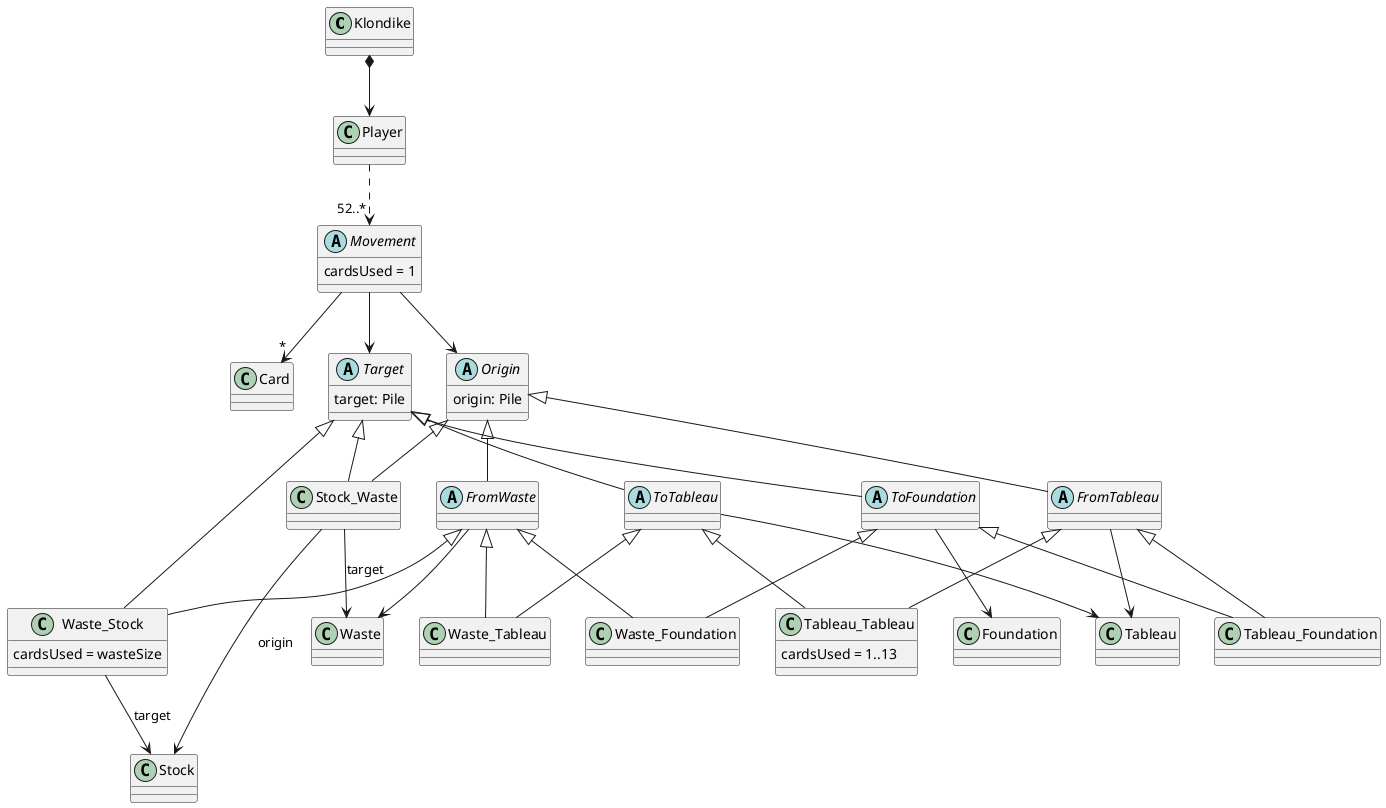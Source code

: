 @startuml

class Klondike
class Player

class Stock
class Waste
class Tableau
class Foundation

class Card

Klondike *-down-> Player
Player .down.> "52..*" Movement

abstract class Movement{
    cardsUsed = 1
}

Movement -down-> Origin
Movement -down-> Target
Movement -down-> "*" Card

abstract class Origin{
    origin: Pile
}

abstract class Target{
    target: Pile
}

abstract class FromWaste
Origin <|-down- FromWaste
FromWaste -down-> Waste

abstract class ToFoundation
Target <|-down- ToFoundation
ToFoundation -down-> Foundation

abstract class FromTableau
Origin <|-down- FromTableau
FromTableau -down-> Tableau

abstract class ToTableau
Target <|-down- ToTableau
ToTableau -down-> Tableau

class Stock_Waste
Origin <|-down- Stock_Waste
Target <|-down- Stock_Waste
Stock_Waste -down-> Stock : origin
Stock_Waste -down-> Waste : target

class Waste_Stock{
    cardsUsed = wasteSize
}
FromWaste <|-down- Waste_Stock
Target <|-down- Waste_Stock
Waste_Stock -down-> Stock : target

class Waste_Tableau
FromWaste <|-down- Waste_Tableau
ToTableau <|-down- Waste_Tableau

class Waste_Foundation
FromWaste <|-down- Waste_Foundation
ToFoundation <|-down- Waste_Foundation

class Tableau_Foundation
ToFoundation <|-down- Tableau_Foundation
FromTableau <|-down- Tableau_Foundation

class Tableau_Tableau{
    cardsUsed = 1..13
}
FromTableau <|-down- Tableau_Tableau
ToTableau <|-down- Tableau_Tableau

@enduml

